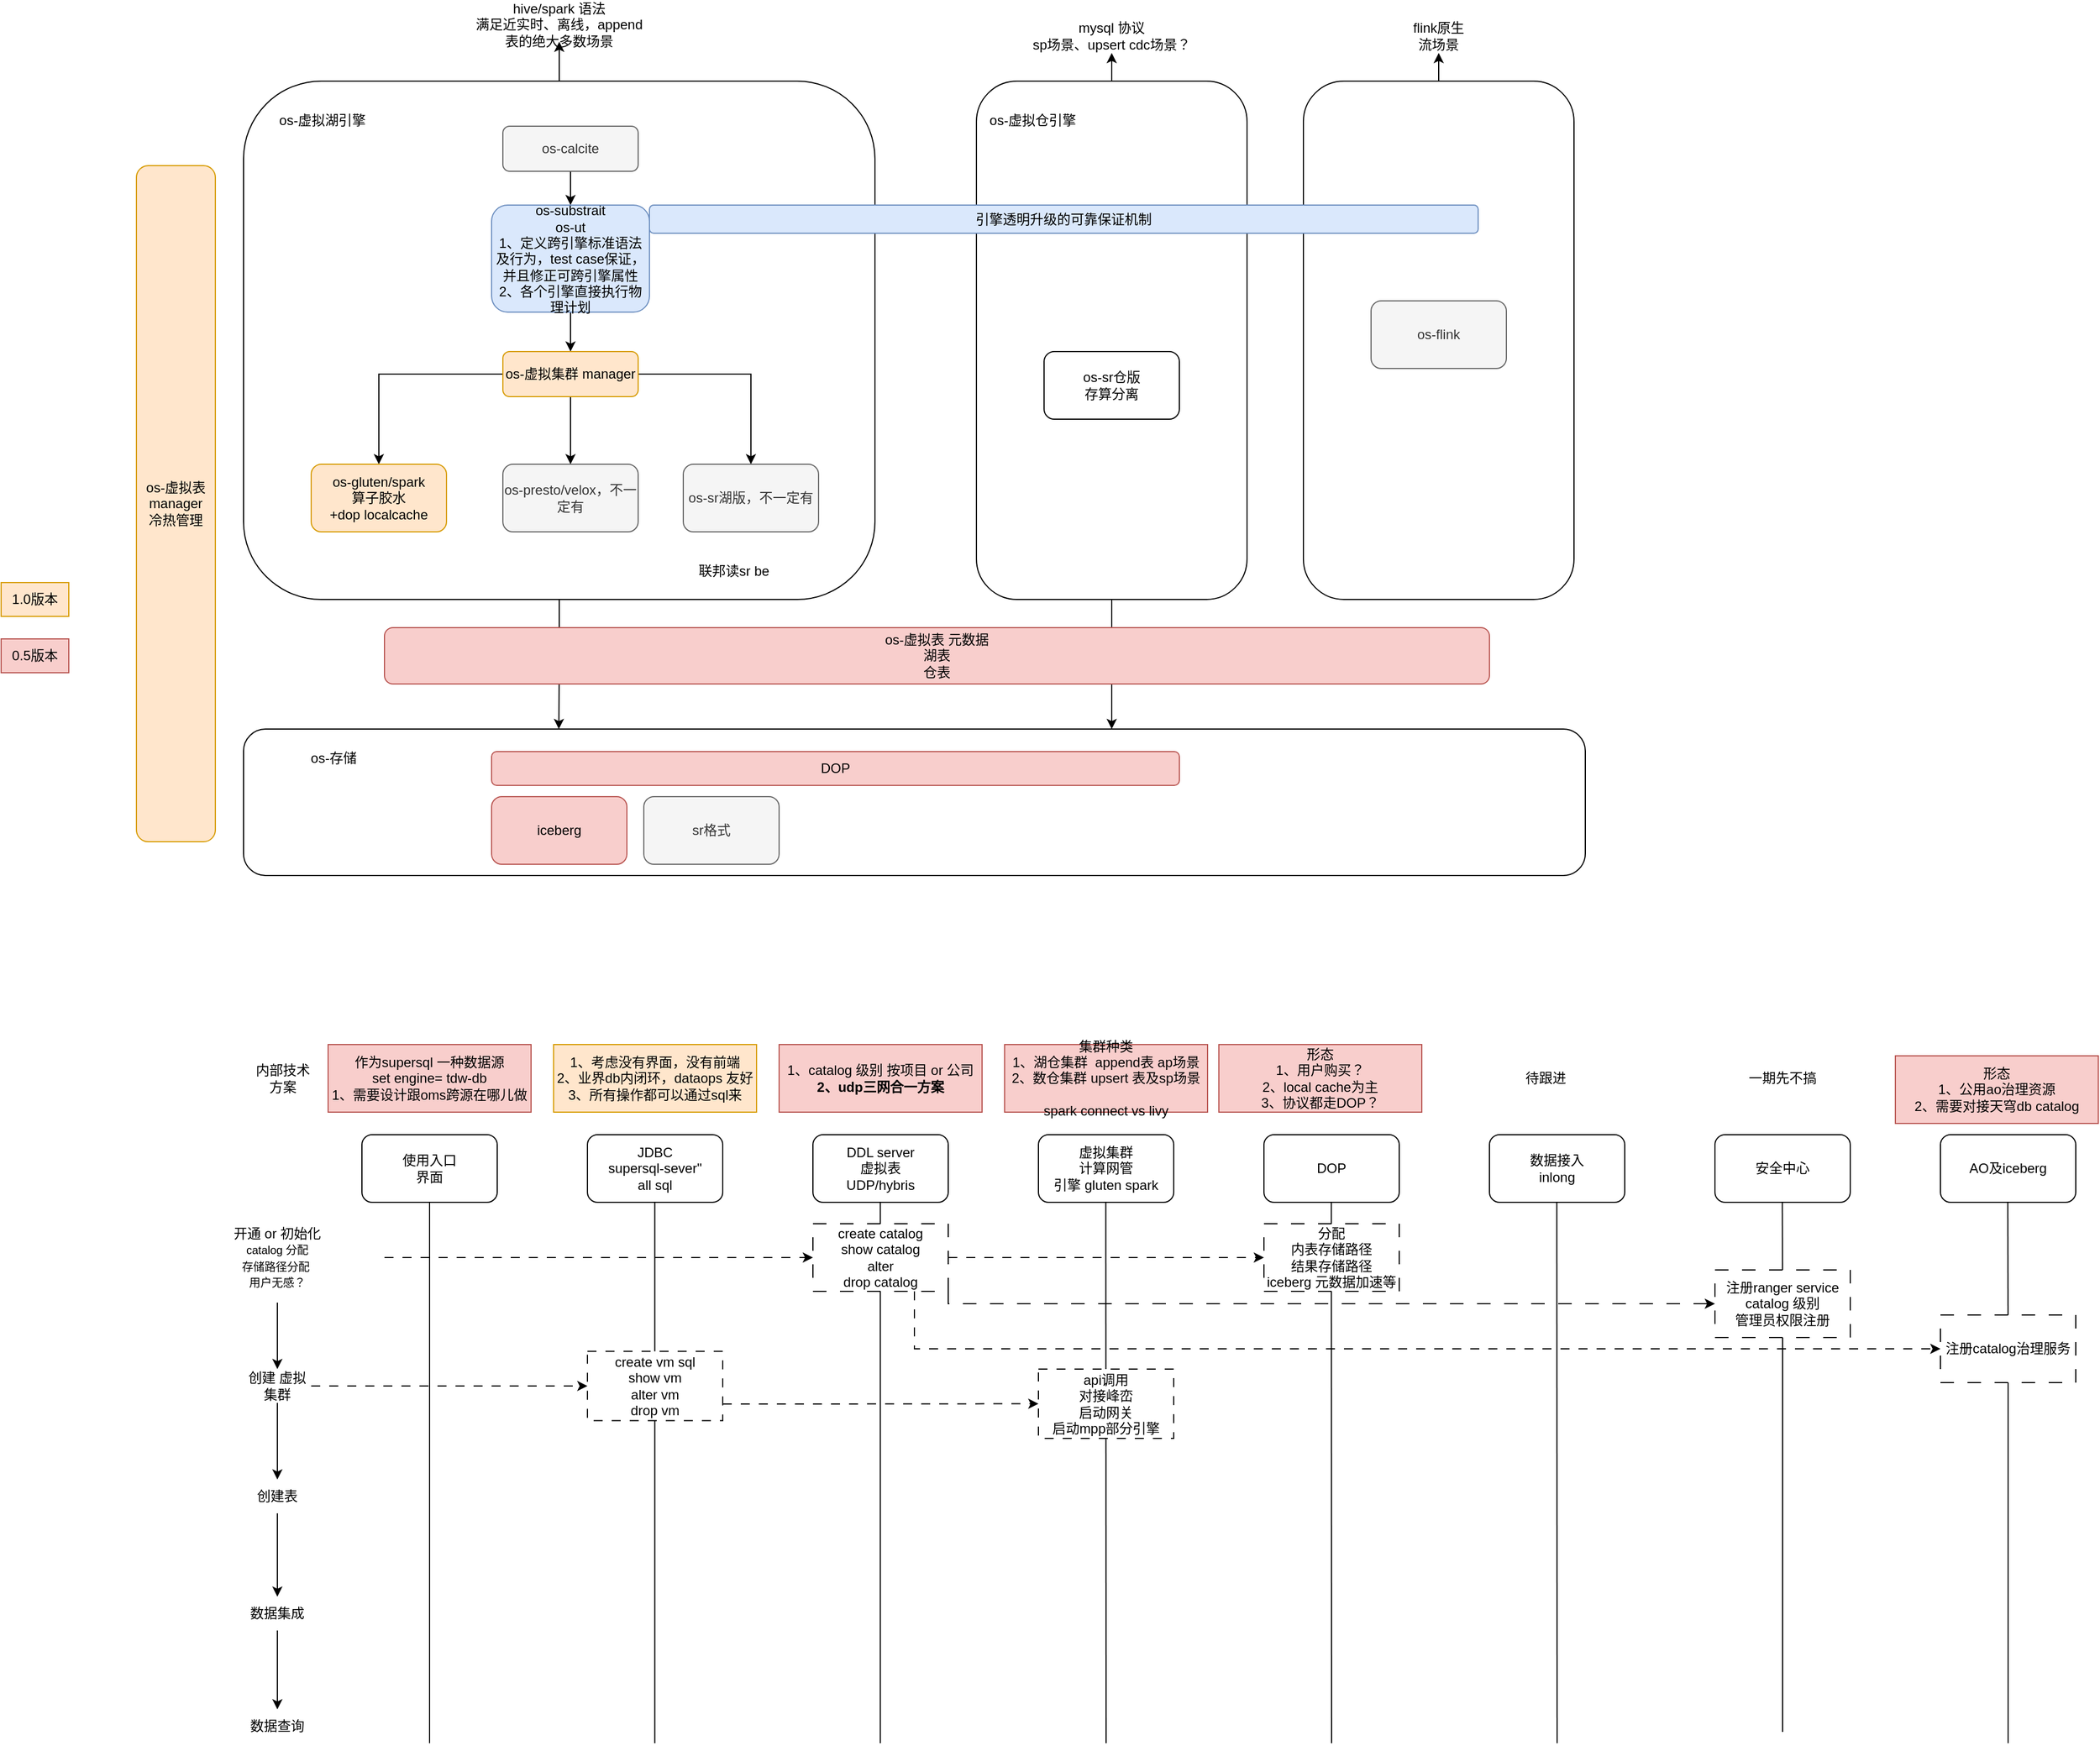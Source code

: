 <mxfile version="21.7.0" type="github">
  <diagram name="Page-1" id="8lwrr520fnj5I97nS26R">
    <mxGraphModel dx="2332" dy="875" grid="1" gridSize="10" guides="1" tooltips="1" connect="1" arrows="1" fold="1" page="1" pageScale="1" pageWidth="827" pageHeight="1169" math="0" shadow="0">
      <root>
        <mxCell id="0" />
        <mxCell id="1" parent="0" />
        <mxCell id="JdVGSb9E1wAoJygUXLbv-5" value="" style="rounded=1;whiteSpace=wrap;html=1;" parent="1" vertex="1">
          <mxGeometry x="-25" y="660" width="1190" height="130" as="geometry" />
        </mxCell>
        <mxCell id="im9cXDl_XHpibEjC5Kk6-2" style="edgeStyle=orthogonalEdgeStyle;rounded=0;orthogonalLoop=1;jettySize=auto;html=1;" parent="1" source="vNtmrMND30P4OsVdQT8x-15" target="JdVGSb9E1wAoJygUXLbv-5" edge="1">
          <mxGeometry relative="1" as="geometry">
            <Array as="points">
              <mxPoint x="745" y="630" />
              <mxPoint x="745" y="630" />
            </Array>
          </mxGeometry>
        </mxCell>
        <mxCell id="vNtmrMND30P4OsVdQT8x-15" value="" style="rounded=1;whiteSpace=wrap;html=1;" parent="1" vertex="1">
          <mxGeometry x="625" y="85" width="240" height="460" as="geometry" />
        </mxCell>
        <mxCell id="vNtmrMND30P4OsVdQT8x-16" style="edgeStyle=orthogonalEdgeStyle;rounded=0;orthogonalLoop=1;jettySize=auto;html=1;" parent="1" source="vNtmrMND30P4OsVdQT8x-10" target="vNtmrMND30P4OsVdQT8x-17" edge="1">
          <mxGeometry relative="1" as="geometry">
            <mxPoint x="255" y="35" as="targetPoint" />
          </mxGeometry>
        </mxCell>
        <mxCell id="JdVGSb9E1wAoJygUXLbv-8" style="edgeStyle=orthogonalEdgeStyle;rounded=0;orthogonalLoop=1;jettySize=auto;html=1;entryX=0.235;entryY=0;entryDx=0;entryDy=0;entryPerimeter=0;" parent="1" source="vNtmrMND30P4OsVdQT8x-10" target="JdVGSb9E1wAoJygUXLbv-5" edge="1">
          <mxGeometry relative="1" as="geometry" />
        </mxCell>
        <mxCell id="vNtmrMND30P4OsVdQT8x-10" value="" style="rounded=1;whiteSpace=wrap;html=1;" parent="1" vertex="1">
          <mxGeometry x="-25" y="85" width="560" height="460" as="geometry" />
        </mxCell>
        <mxCell id="vNtmrMND30P4OsVdQT8x-6" style="edgeStyle=orthogonalEdgeStyle;rounded=0;orthogonalLoop=1;jettySize=auto;html=1;entryX=0.5;entryY=0;entryDx=0;entryDy=0;" parent="1" source="vNtmrMND30P4OsVdQT8x-1" target="vNtmrMND30P4OsVdQT8x-2" edge="1">
          <mxGeometry relative="1" as="geometry" />
        </mxCell>
        <mxCell id="vNtmrMND30P4OsVdQT8x-1" value="os-calcite" style="rounded=1;whiteSpace=wrap;html=1;fillColor=#f5f5f5;fontColor=#333333;strokeColor=#666666;" parent="1" vertex="1">
          <mxGeometry x="205" y="125" width="120" height="40" as="geometry" />
        </mxCell>
        <mxCell id="vNtmrMND30P4OsVdQT8x-7" style="edgeStyle=orthogonalEdgeStyle;rounded=0;orthogonalLoop=1;jettySize=auto;html=1;exitX=0;exitY=0.5;exitDx=0;exitDy=0;" parent="1" source="vNtmrMND30P4OsVdQT8x-12" target="vNtmrMND30P4OsVdQT8x-3" edge="1">
          <mxGeometry relative="1" as="geometry" />
        </mxCell>
        <mxCell id="vNtmrMND30P4OsVdQT8x-8" style="edgeStyle=orthogonalEdgeStyle;rounded=0;orthogonalLoop=1;jettySize=auto;html=1;entryX=0.5;entryY=0;entryDx=0;entryDy=0;exitX=0.5;exitY=1;exitDx=0;exitDy=0;" parent="1" source="vNtmrMND30P4OsVdQT8x-12" target="vNtmrMND30P4OsVdQT8x-4" edge="1">
          <mxGeometry relative="1" as="geometry" />
        </mxCell>
        <mxCell id="vNtmrMND30P4OsVdQT8x-9" style="edgeStyle=orthogonalEdgeStyle;rounded=0;orthogonalLoop=1;jettySize=auto;html=1;exitX=1;exitY=0.5;exitDx=0;exitDy=0;" parent="1" source="vNtmrMND30P4OsVdQT8x-12" target="vNtmrMND30P4OsVdQT8x-5" edge="1">
          <mxGeometry relative="1" as="geometry" />
        </mxCell>
        <mxCell id="vNtmrMND30P4OsVdQT8x-13" style="edgeStyle=orthogonalEdgeStyle;rounded=0;orthogonalLoop=1;jettySize=auto;html=1;entryX=0.5;entryY=0;entryDx=0;entryDy=0;" parent="1" source="vNtmrMND30P4OsVdQT8x-2" target="vNtmrMND30P4OsVdQT8x-12" edge="1">
          <mxGeometry relative="1" as="geometry" />
        </mxCell>
        <mxCell id="vNtmrMND30P4OsVdQT8x-2" value="&lt;font style=&quot;font-size: 12px;&quot;&gt;os-substrait&lt;br&gt;os-ut&lt;br style=&quot;font-size: 10px;&quot;&gt;1、定义跨引擎标准语法及行为，test case保证，并且修正可跨引擎属性&lt;br style=&quot;font-size: 10px;&quot;&gt;2、各个引擎直接执行物理计划&lt;/font&gt;" style="rounded=1;whiteSpace=wrap;html=1;fontSize=10;fillColor=#dae8fc;strokeColor=#6c8ebf;" parent="1" vertex="1">
          <mxGeometry x="195" y="195" width="140" height="95" as="geometry" />
        </mxCell>
        <mxCell id="vNtmrMND30P4OsVdQT8x-3" value="os-gluten/spark&lt;br&gt;算子胶水&lt;br&gt;+dop localcache" style="rounded=1;whiteSpace=wrap;html=1;fillColor=#ffe6cc;strokeColor=#d79b00;" parent="1" vertex="1">
          <mxGeometry x="35" y="425" width="120" height="60" as="geometry" />
        </mxCell>
        <mxCell id="vNtmrMND30P4OsVdQT8x-4" value="os-presto/velox，不一定有" style="rounded=1;whiteSpace=wrap;html=1;fillColor=#f5f5f5;fontColor=#333333;strokeColor=#666666;" parent="1" vertex="1">
          <mxGeometry x="205" y="425" width="120" height="60" as="geometry" />
        </mxCell>
        <mxCell id="vNtmrMND30P4OsVdQT8x-5" value="os-sr湖版，不一定有" style="rounded=1;whiteSpace=wrap;html=1;fillColor=#f5f5f5;fontColor=#333333;strokeColor=#666666;" parent="1" vertex="1">
          <mxGeometry x="365" y="425" width="120" height="60" as="geometry" />
        </mxCell>
        <mxCell id="vNtmrMND30P4OsVdQT8x-11" value="os-虚拟湖引擎" style="text;html=1;strokeColor=none;fillColor=none;align=center;verticalAlign=middle;whiteSpace=wrap;rounded=0;" parent="1" vertex="1">
          <mxGeometry x="5" y="105" width="80" height="30" as="geometry" />
        </mxCell>
        <mxCell id="vNtmrMND30P4OsVdQT8x-12" value="os-虚拟集群 manager" style="rounded=1;whiteSpace=wrap;html=1;fillColor=#ffe6cc;strokeColor=#d79b00;" parent="1" vertex="1">
          <mxGeometry x="205" y="325" width="120" height="40" as="geometry" />
        </mxCell>
        <mxCell id="vNtmrMND30P4OsVdQT8x-14" value="os-虚拟表 元数据&lt;br&gt;湖表&lt;br&gt;仓表" style="rounded=1;whiteSpace=wrap;html=1;fillColor=#f8cecc;strokeColor=#b85450;" parent="1" vertex="1">
          <mxGeometry x="100" y="570" width="980" height="50" as="geometry" />
        </mxCell>
        <mxCell id="vNtmrMND30P4OsVdQT8x-18" style="edgeStyle=orthogonalEdgeStyle;rounded=0;orthogonalLoop=1;jettySize=auto;html=1;" parent="1" source="vNtmrMND30P4OsVdQT8x-15" target="vNtmrMND30P4OsVdQT8x-19" edge="1">
          <mxGeometry relative="1" as="geometry">
            <mxPoint x="745.0" y="45" as="targetPoint" />
          </mxGeometry>
        </mxCell>
        <mxCell id="vNtmrMND30P4OsVdQT8x-17" value="hive/spark 语法&lt;br&gt;满足近实时、离线，append表的绝大多数场景" style="text;html=1;strokeColor=none;fillColor=none;align=center;verticalAlign=middle;whiteSpace=wrap;rounded=0;" parent="1" vertex="1">
          <mxGeometry x="175" y="20" width="160" height="30" as="geometry" />
        </mxCell>
        <mxCell id="vNtmrMND30P4OsVdQT8x-19" value="mysql 协议&lt;br&gt;sp场景、upsert cdc场景？" style="text;html=1;strokeColor=none;fillColor=none;align=center;verticalAlign=middle;whiteSpace=wrap;rounded=0;" parent="1" vertex="1">
          <mxGeometry x="665" y="30" width="160" height="30" as="geometry" />
        </mxCell>
        <mxCell id="vNtmrMND30P4OsVdQT8x-25" style="edgeStyle=orthogonalEdgeStyle;rounded=0;orthogonalLoop=1;jettySize=auto;html=1;" parent="1" source="vNtmrMND30P4OsVdQT8x-20" target="vNtmrMND30P4OsVdQT8x-26" edge="1">
          <mxGeometry relative="1" as="geometry">
            <mxPoint x="1035" y="45" as="targetPoint" />
          </mxGeometry>
        </mxCell>
        <mxCell id="vNtmrMND30P4OsVdQT8x-20" value="" style="rounded=1;whiteSpace=wrap;html=1;" parent="1" vertex="1">
          <mxGeometry x="915" y="85" width="240" height="460" as="geometry" />
        </mxCell>
        <mxCell id="vNtmrMND30P4OsVdQT8x-21" value="os-虚拟仓引擎" style="text;html=1;strokeColor=none;fillColor=none;align=center;verticalAlign=middle;whiteSpace=wrap;rounded=0;" parent="1" vertex="1">
          <mxGeometry x="635" y="105" width="80" height="30" as="geometry" />
        </mxCell>
        <mxCell id="vNtmrMND30P4OsVdQT8x-22" value="os-sr仓版&lt;br&gt;存算分离" style="rounded=1;whiteSpace=wrap;html=1;" parent="1" vertex="1">
          <mxGeometry x="685" y="325" width="120" height="60" as="geometry" />
        </mxCell>
        <mxCell id="vNtmrMND30P4OsVdQT8x-24" value="联邦读sr be" style="text;html=1;strokeColor=none;fillColor=none;align=center;verticalAlign=middle;whiteSpace=wrap;rounded=0;" parent="1" vertex="1">
          <mxGeometry x="365" y="505" width="90" height="30" as="geometry" />
        </mxCell>
        <mxCell id="vNtmrMND30P4OsVdQT8x-26" value="flink原生&lt;br&gt;流场景" style="text;html=1;strokeColor=none;fillColor=none;align=center;verticalAlign=middle;whiteSpace=wrap;rounded=0;" parent="1" vertex="1">
          <mxGeometry x="995" y="30" width="80" height="30" as="geometry" />
        </mxCell>
        <mxCell id="vNtmrMND30P4OsVdQT8x-27" value="os-flink" style="rounded=1;whiteSpace=wrap;html=1;fillColor=#f5f5f5;strokeColor=#666666;fontColor=#333333;" parent="1" vertex="1">
          <mxGeometry x="975" y="280" width="120" height="60" as="geometry" />
        </mxCell>
        <mxCell id="vNtmrMND30P4OsVdQT8x-28" value="引擎透明升级的可靠保证机制" style="rounded=1;whiteSpace=wrap;html=1;fillColor=#dae8fc;strokeColor=#6c8ebf;" parent="1" vertex="1">
          <mxGeometry x="335" y="195" width="735" height="25" as="geometry" />
        </mxCell>
        <mxCell id="vNtmrMND30P4OsVdQT8x-31" value="使用入口&lt;br&gt;界面" style="rounded=1;whiteSpace=wrap;html=1;" parent="1" vertex="1">
          <mxGeometry x="80" y="1020" width="120" height="60" as="geometry" />
        </mxCell>
        <mxCell id="vNtmrMND30P4OsVdQT8x-32" value="" style="endArrow=none;html=1;rounded=0;" parent="1" target="vNtmrMND30P4OsVdQT8x-31" edge="1">
          <mxGeometry width="50" height="50" relative="1" as="geometry">
            <mxPoint x="140" y="1560" as="sourcePoint" />
            <mxPoint x="165" y="1180" as="targetPoint" />
          </mxGeometry>
        </mxCell>
        <mxCell id="vNtmrMND30P4OsVdQT8x-33" value="JDBC&lt;br&gt;supersql-sever&quot;&lt;br&gt;all sql" style="rounded=1;whiteSpace=wrap;html=1;" parent="1" vertex="1">
          <mxGeometry x="280" y="1020" width="120" height="60" as="geometry" />
        </mxCell>
        <mxCell id="vNtmrMND30P4OsVdQT8x-34" value="作为supersql 一种数据源&lt;br&gt;set engine= tdw-db&lt;br&gt;1、需要设计跟oms跨源在哪儿做" style="text;html=1;align=center;verticalAlign=middle;whiteSpace=wrap;rounded=0;fillColor=#f8cecc;strokeColor=#b85450;" parent="1" vertex="1">
          <mxGeometry x="50" y="940" width="180" height="60" as="geometry" />
        </mxCell>
        <mxCell id="vNtmrMND30P4OsVdQT8x-35" value="" style="endArrow=none;html=1;rounded=0;" parent="1" edge="1">
          <mxGeometry width="50" height="50" relative="1" as="geometry">
            <mxPoint x="339.74" y="1560" as="sourcePoint" />
            <mxPoint x="339.74" y="1080" as="targetPoint" />
          </mxGeometry>
        </mxCell>
        <mxCell id="vNtmrMND30P4OsVdQT8x-36" value="DDL server&lt;br&gt;虚拟表&lt;br&gt;UDP/hybris" style="rounded=1;whiteSpace=wrap;html=1;" parent="1" vertex="1">
          <mxGeometry x="480" y="1020" width="120" height="60" as="geometry" />
        </mxCell>
        <mxCell id="vNtmrMND30P4OsVdQT8x-37" value="" style="endArrow=none;html=1;rounded=0;" parent="1" edge="1">
          <mxGeometry width="50" height="50" relative="1" as="geometry">
            <mxPoint x="539.74" y="1560" as="sourcePoint" />
            <mxPoint x="539.74" y="1080" as="targetPoint" />
          </mxGeometry>
        </mxCell>
        <mxCell id="vNtmrMND30P4OsVdQT8x-38" value="虚拟集群&lt;br&gt;计算网管&lt;br&gt;引擎 gluten spark" style="rounded=1;whiteSpace=wrap;html=1;" parent="1" vertex="1">
          <mxGeometry x="680" y="1020" width="120" height="60" as="geometry" />
        </mxCell>
        <mxCell id="vNtmrMND30P4OsVdQT8x-39" value="" style="endArrow=none;html=1;rounded=0;" parent="1" edge="1">
          <mxGeometry width="50" height="50" relative="1" as="geometry">
            <mxPoint x="740" y="1560" as="sourcePoint" />
            <mxPoint x="739.74" y="1080" as="targetPoint" />
          </mxGeometry>
        </mxCell>
        <mxCell id="vNtmrMND30P4OsVdQT8x-41" value="1、考虑没有界面，没有前端&lt;br&gt;2、业界db内闭环，dataops 友好&lt;br&gt;3、所有操作都可以通过sql来" style="text;html=1;align=center;verticalAlign=middle;whiteSpace=wrap;rounded=0;fillColor=#ffe6cc;strokeColor=#d79b00;" parent="1" vertex="1">
          <mxGeometry x="250" y="940" width="180" height="60" as="geometry" />
        </mxCell>
        <mxCell id="vNtmrMND30P4OsVdQT8x-61" value="" style="edgeStyle=orthogonalEdgeStyle;rounded=0;orthogonalLoop=1;jettySize=auto;html=1;" parent="1" source="vNtmrMND30P4OsVdQT8x-42" target="vNtmrMND30P4OsVdQT8x-56" edge="1">
          <mxGeometry relative="1" as="geometry" />
        </mxCell>
        <mxCell id="vNtmrMND30P4OsVdQT8x-71" value="" style="edgeStyle=orthogonalEdgeStyle;rounded=0;orthogonalLoop=1;jettySize=auto;html=1;dashed=1;dashPattern=8 8;" parent="1" source="vNtmrMND30P4OsVdQT8x-42" target="vNtmrMND30P4OsVdQT8x-70" edge="1">
          <mxGeometry relative="1" as="geometry" />
        </mxCell>
        <mxCell id="vNtmrMND30P4OsVdQT8x-42" value="开通 or 初始化&lt;br&gt;&lt;font style=&quot;font-size: 10px;&quot;&gt;catalog 分配&lt;br style=&quot;font-size: 10px;&quot;&gt;存储路径分配&amp;nbsp;&lt;br&gt;用户无感？&lt;br&gt;&lt;/font&gt;" style="text;html=1;strokeColor=none;fillColor=none;align=center;verticalAlign=middle;whiteSpace=wrap;rounded=0;" parent="1" vertex="1">
          <mxGeometry x="-90" y="1089" width="190" height="80" as="geometry" />
        </mxCell>
        <mxCell id="vNtmrMND30P4OsVdQT8x-43" value="DOP" style="rounded=1;whiteSpace=wrap;html=1;" parent="1" vertex="1">
          <mxGeometry x="880" y="1020" width="120" height="60" as="geometry" />
        </mxCell>
        <mxCell id="vNtmrMND30P4OsVdQT8x-44" value="" style="endArrow=none;html=1;rounded=0;" parent="1" edge="1">
          <mxGeometry width="50" height="50" relative="1" as="geometry">
            <mxPoint x="940" y="1560" as="sourcePoint" />
            <mxPoint x="939.74" y="1080" as="targetPoint" />
          </mxGeometry>
        </mxCell>
        <mxCell id="vNtmrMND30P4OsVdQT8x-45" value="数据接入&lt;br&gt;inlong" style="rounded=1;whiteSpace=wrap;html=1;" parent="1" vertex="1">
          <mxGeometry x="1080" y="1020" width="120" height="60" as="geometry" />
        </mxCell>
        <mxCell id="vNtmrMND30P4OsVdQT8x-46" value="" style="endArrow=none;html=1;rounded=0;" parent="1" edge="1">
          <mxGeometry width="50" height="50" relative="1" as="geometry">
            <mxPoint x="1140" y="1560" as="sourcePoint" />
            <mxPoint x="1139.74" y="1080" as="targetPoint" />
          </mxGeometry>
        </mxCell>
        <mxCell id="vNtmrMND30P4OsVdQT8x-47" value="安全中心" style="rounded=1;whiteSpace=wrap;html=1;" parent="1" vertex="1">
          <mxGeometry x="1280" y="1020" width="120" height="60" as="geometry" />
        </mxCell>
        <mxCell id="vNtmrMND30P4OsVdQT8x-48" value="" style="endArrow=none;html=1;rounded=0;" parent="1" source="vNtmrMND30P4OsVdQT8x-77" edge="1">
          <mxGeometry width="50" height="50" relative="1" as="geometry">
            <mxPoint x="1340" y="1550" as="sourcePoint" />
            <mxPoint x="1339.74" y="1080" as="targetPoint" />
          </mxGeometry>
        </mxCell>
        <mxCell id="vNtmrMND30P4OsVdQT8x-49" value="1、catalog 级别 按项目 or 公司&lt;br&gt;&lt;b&gt;2、udp三网合一方案&lt;/b&gt;" style="text;html=1;align=center;verticalAlign=middle;whiteSpace=wrap;rounded=0;fillColor=#f8cecc;strokeColor=#b85450;" parent="1" vertex="1">
          <mxGeometry x="450" y="940" width="180" height="60" as="geometry" />
        </mxCell>
        <mxCell id="vNtmrMND30P4OsVdQT8x-50" value="内部技术方案" style="text;html=1;strokeColor=none;fillColor=none;align=center;verticalAlign=middle;whiteSpace=wrap;rounded=0;" parent="1" vertex="1">
          <mxGeometry x="-20" y="955" width="60" height="30" as="geometry" />
        </mxCell>
        <mxCell id="vNtmrMND30P4OsVdQT8x-51" value="集群种类&lt;br&gt;1、湖仓集群&amp;nbsp; append表 ap场景&lt;br&gt;2、数仓集群 upsert 表及sp场景&lt;br&gt;&lt;br&gt;spark connect vs livy" style="text;html=1;align=center;verticalAlign=middle;whiteSpace=wrap;rounded=0;fillColor=#f8cecc;strokeColor=#b85450;" parent="1" vertex="1">
          <mxGeometry x="650" y="940" width="180" height="60" as="geometry" />
        </mxCell>
        <mxCell id="vNtmrMND30P4OsVdQT8x-52" value="形态&lt;br&gt;1、用户购买？&lt;br&gt;2、local cache为主&lt;br&gt;3、协议都走DOP？" style="text;html=1;align=center;verticalAlign=middle;whiteSpace=wrap;rounded=0;fillColor=#f8cecc;strokeColor=#b85450;" parent="1" vertex="1">
          <mxGeometry x="840" y="940" width="180" height="60" as="geometry" />
        </mxCell>
        <mxCell id="vNtmrMND30P4OsVdQT8x-53" value="AO及iceberg" style="rounded=1;whiteSpace=wrap;html=1;" parent="1" vertex="1">
          <mxGeometry x="1480" y="1020" width="120" height="60" as="geometry" />
        </mxCell>
        <mxCell id="vNtmrMND30P4OsVdQT8x-54" value="" style="endArrow=none;html=1;rounded=0;" parent="1" source="vNtmrMND30P4OsVdQT8x-80" edge="1">
          <mxGeometry width="50" height="50" relative="1" as="geometry">
            <mxPoint x="1540" y="1560" as="sourcePoint" />
            <mxPoint x="1539.74" y="1080" as="targetPoint" />
          </mxGeometry>
        </mxCell>
        <mxCell id="vNtmrMND30P4OsVdQT8x-55" value="形态&lt;br&gt;1、公用ao治理资源&lt;br&gt;2、需要对接天穹db catalog" style="text;html=1;align=center;verticalAlign=middle;whiteSpace=wrap;rounded=0;fillColor=#f8cecc;strokeColor=#b85450;" parent="1" vertex="1">
          <mxGeometry x="1440" y="950" width="180" height="60" as="geometry" />
        </mxCell>
        <mxCell id="vNtmrMND30P4OsVdQT8x-62" value="" style="edgeStyle=orthogonalEdgeStyle;rounded=0;orthogonalLoop=1;jettySize=auto;html=1;" parent="1" source="vNtmrMND30P4OsVdQT8x-56" target="vNtmrMND30P4OsVdQT8x-57" edge="1">
          <mxGeometry relative="1" as="geometry" />
        </mxCell>
        <mxCell id="vNtmrMND30P4OsVdQT8x-68" value="" style="edgeStyle=orthogonalEdgeStyle;rounded=0;orthogonalLoop=1;jettySize=auto;html=1;dashed=1;dashPattern=8 8;" parent="1" source="vNtmrMND30P4OsVdQT8x-56" target="vNtmrMND30P4OsVdQT8x-67" edge="1">
          <mxGeometry relative="1" as="geometry" />
        </mxCell>
        <mxCell id="vNtmrMND30P4OsVdQT8x-56" value="创建 虚拟集群" style="text;html=1;strokeColor=none;fillColor=none;align=center;verticalAlign=middle;whiteSpace=wrap;rounded=0;" parent="1" vertex="1">
          <mxGeometry x="-25" y="1228" width="60" height="30" as="geometry" />
        </mxCell>
        <mxCell id="vNtmrMND30P4OsVdQT8x-63" value="" style="edgeStyle=orthogonalEdgeStyle;rounded=0;orthogonalLoop=1;jettySize=auto;html=1;" parent="1" source="vNtmrMND30P4OsVdQT8x-57" target="vNtmrMND30P4OsVdQT8x-58" edge="1">
          <mxGeometry relative="1" as="geometry" />
        </mxCell>
        <mxCell id="vNtmrMND30P4OsVdQT8x-57" value="创建表" style="text;html=1;strokeColor=none;fillColor=none;align=center;verticalAlign=middle;whiteSpace=wrap;rounded=0;" parent="1" vertex="1">
          <mxGeometry x="-25" y="1326" width="60" height="30" as="geometry" />
        </mxCell>
        <mxCell id="vNtmrMND30P4OsVdQT8x-64" value="" style="edgeStyle=orthogonalEdgeStyle;rounded=0;orthogonalLoop=1;jettySize=auto;html=1;" parent="1" source="vNtmrMND30P4OsVdQT8x-58" target="vNtmrMND30P4OsVdQT8x-59" edge="1">
          <mxGeometry relative="1" as="geometry" />
        </mxCell>
        <mxCell id="vNtmrMND30P4OsVdQT8x-58" value="数据集成" style="text;html=1;strokeColor=none;fillColor=none;align=center;verticalAlign=middle;whiteSpace=wrap;rounded=0;" parent="1" vertex="1">
          <mxGeometry x="-25" y="1430" width="60" height="30" as="geometry" />
        </mxCell>
        <mxCell id="vNtmrMND30P4OsVdQT8x-59" value="数据查询" style="text;html=1;strokeColor=none;fillColor=none;align=center;verticalAlign=middle;whiteSpace=wrap;rounded=0;" parent="1" vertex="1">
          <mxGeometry x="-25" y="1530" width="60" height="30" as="geometry" />
        </mxCell>
        <mxCell id="vNtmrMND30P4OsVdQT8x-65" value="待跟进" style="text;html=1;align=center;verticalAlign=middle;whiteSpace=wrap;rounded=0;" parent="1" vertex="1">
          <mxGeometry x="1040" y="940" width="180" height="60" as="geometry" />
        </mxCell>
        <mxCell id="vNtmrMND30P4OsVdQT8x-66" value="一期先不搞" style="text;html=1;align=center;verticalAlign=middle;whiteSpace=wrap;rounded=0;" parent="1" vertex="1">
          <mxGeometry x="1250" y="940" width="180" height="60" as="geometry" />
        </mxCell>
        <mxCell id="vNtmrMND30P4OsVdQT8x-72" style="edgeStyle=orthogonalEdgeStyle;rounded=0;orthogonalLoop=1;jettySize=auto;html=1;dashed=1;entryX=0;entryY=0.5;entryDx=0;entryDy=0;dashPattern=8 8;" parent="1" source="vNtmrMND30P4OsVdQT8x-67" target="vNtmrMND30P4OsVdQT8x-73" edge="1">
          <mxGeometry relative="1" as="geometry">
            <mxPoint x="700" y="1243.0" as="targetPoint" />
            <Array as="points">
              <mxPoint x="470" y="1259" />
              <mxPoint x="470" y="1259" />
            </Array>
          </mxGeometry>
        </mxCell>
        <mxCell id="vNtmrMND30P4OsVdQT8x-67" value="create vm sql&lt;br&gt;show vm&lt;br&gt;alter vm&lt;br&gt;drop vm" style="whiteSpace=wrap;html=1;dashed=1;dashPattern=8 8;" parent="1" vertex="1">
          <mxGeometry x="280" y="1212.25" width="120" height="61.5" as="geometry" />
        </mxCell>
        <mxCell id="vNtmrMND30P4OsVdQT8x-76" value="" style="edgeStyle=orthogonalEdgeStyle;rounded=0;orthogonalLoop=1;jettySize=auto;html=1;dashed=1;dashPattern=8 8;" parent="1" source="vNtmrMND30P4OsVdQT8x-70" target="vNtmrMND30P4OsVdQT8x-75" edge="1">
          <mxGeometry relative="1" as="geometry" />
        </mxCell>
        <mxCell id="vNtmrMND30P4OsVdQT8x-81" value="" style="edgeStyle=orthogonalEdgeStyle;rounded=0;orthogonalLoop=1;jettySize=auto;html=1;dashed=1;dashPattern=8 8;" parent="1" source="vNtmrMND30P4OsVdQT8x-70" target="vNtmrMND30P4OsVdQT8x-80" edge="1">
          <mxGeometry relative="1" as="geometry">
            <Array as="points">
              <mxPoint x="570" y="1210" />
            </Array>
          </mxGeometry>
        </mxCell>
        <mxCell id="vNtmrMND30P4OsVdQT8x-70" value="create catalog&lt;br&gt;show catalog&lt;br&gt;alter&lt;br&gt;drop catalog" style="whiteSpace=wrap;html=1;dashed=1;dashPattern=12 12;" parent="1" vertex="1">
          <mxGeometry x="480" y="1099" width="120" height="60" as="geometry" />
        </mxCell>
        <mxCell id="vNtmrMND30P4OsVdQT8x-73" value="api调用&lt;br&gt;对接峰峦&lt;br&gt;启动网关&lt;br&gt;启动mpp部分引擎" style="whiteSpace=wrap;html=1;dashed=1;dashPattern=8 8;" parent="1" vertex="1">
          <mxGeometry x="680" y="1228" width="120" height="61.5" as="geometry" />
        </mxCell>
        <mxCell id="vNtmrMND30P4OsVdQT8x-78" value="" style="edgeStyle=orthogonalEdgeStyle;rounded=0;orthogonalLoop=1;jettySize=auto;html=1;exitX=1;exitY=1;exitDx=0;exitDy=0;dashed=1;dashPattern=12 12;" parent="1" source="vNtmrMND30P4OsVdQT8x-70" target="vNtmrMND30P4OsVdQT8x-77" edge="1">
          <mxGeometry relative="1" as="geometry">
            <Array as="points">
              <mxPoint x="600" y="1170" />
            </Array>
          </mxGeometry>
        </mxCell>
        <mxCell id="vNtmrMND30P4OsVdQT8x-75" value="分配&lt;br&gt;内表存储路径&lt;br&gt;结果存储路径&lt;br&gt;iceberg 元数据加速等" style="whiteSpace=wrap;html=1;dashed=1;dashPattern=12 12;" parent="1" vertex="1">
          <mxGeometry x="880" y="1099" width="120" height="60" as="geometry" />
        </mxCell>
        <mxCell id="vNtmrMND30P4OsVdQT8x-79" value="" style="endArrow=none;html=1;rounded=0;" parent="1" target="vNtmrMND30P4OsVdQT8x-77" edge="1">
          <mxGeometry width="50" height="50" relative="1" as="geometry">
            <mxPoint x="1340" y="1550" as="sourcePoint" />
            <mxPoint x="1339.74" y="1080" as="targetPoint" />
          </mxGeometry>
        </mxCell>
        <mxCell id="vNtmrMND30P4OsVdQT8x-77" value="注册ranger service&lt;br&gt;catalog 级别&lt;br&gt;管理员权限注册" style="whiteSpace=wrap;html=1;dashed=1;dashPattern=12 12;" parent="1" vertex="1">
          <mxGeometry x="1280" y="1140" width="120" height="60" as="geometry" />
        </mxCell>
        <mxCell id="vNtmrMND30P4OsVdQT8x-82" value="" style="endArrow=none;html=1;rounded=0;" parent="1" target="vNtmrMND30P4OsVdQT8x-80" edge="1">
          <mxGeometry width="50" height="50" relative="1" as="geometry">
            <mxPoint x="1540" y="1560" as="sourcePoint" />
            <mxPoint x="1539.74" y="1080" as="targetPoint" />
          </mxGeometry>
        </mxCell>
        <mxCell id="vNtmrMND30P4OsVdQT8x-80" value="注册catalog治理服务" style="whiteSpace=wrap;html=1;dashed=1;dashPattern=12 12;" parent="1" vertex="1">
          <mxGeometry x="1480" y="1180" width="120" height="60" as="geometry" />
        </mxCell>
        <mxCell id="JdVGSb9E1wAoJygUXLbv-1" value="DOP" style="rounded=1;whiteSpace=wrap;html=1;fillColor=#f8cecc;strokeColor=#b85450;" parent="1" vertex="1">
          <mxGeometry x="195" y="680" width="610" height="30" as="geometry" />
        </mxCell>
        <mxCell id="JdVGSb9E1wAoJygUXLbv-2" value="iceberg" style="rounded=1;whiteSpace=wrap;html=1;fillColor=#f8cecc;strokeColor=#b85450;" parent="1" vertex="1">
          <mxGeometry x="195" y="720" width="120" height="60" as="geometry" />
        </mxCell>
        <mxCell id="JdVGSb9E1wAoJygUXLbv-4" value="sr格式" style="rounded=1;whiteSpace=wrap;html=1;fillColor=#f5f5f5;fontColor=#333333;strokeColor=#666666;" parent="1" vertex="1">
          <mxGeometry x="330" y="720" width="120" height="60" as="geometry" />
        </mxCell>
        <mxCell id="JdVGSb9E1wAoJygUXLbv-6" value="os-存储" style="text;html=1;strokeColor=none;fillColor=none;align=center;verticalAlign=middle;whiteSpace=wrap;rounded=0;" parent="1" vertex="1">
          <mxGeometry x="15" y="671" width="80" height="30" as="geometry" />
        </mxCell>
        <mxCell id="BSun0N38ITROKO8y9aBv-1" value="0.5版本" style="text;html=1;strokeColor=#b85450;fillColor=#f8cecc;align=center;verticalAlign=middle;whiteSpace=wrap;rounded=0;" vertex="1" parent="1">
          <mxGeometry x="-240" y="580" width="60" height="30" as="geometry" />
        </mxCell>
        <mxCell id="BSun0N38ITROKO8y9aBv-2" value="1.0版本" style="text;html=1;strokeColor=#d79b00;fillColor=#ffe6cc;align=center;verticalAlign=middle;whiteSpace=wrap;rounded=0;" vertex="1" parent="1">
          <mxGeometry x="-240" y="530" width="60" height="30" as="geometry" />
        </mxCell>
        <mxCell id="BSun0N38ITROKO8y9aBv-3" value="os-虚拟表&lt;br&gt;manager&lt;br&gt;冷热管理" style="rounded=1;whiteSpace=wrap;html=1;fillColor=#ffe6cc;strokeColor=#d79b00;" vertex="1" parent="1">
          <mxGeometry x="-120" y="160" width="70" height="600" as="geometry" />
        </mxCell>
      </root>
    </mxGraphModel>
  </diagram>
</mxfile>
